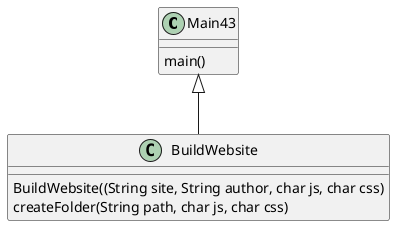 @startuml
'https://plantuml.com/class-diagram



 Main43 <|-- BuildWebsite

 Main43 : main()
 BuildWebsite : BuildWebsite((String site, String author, char js, char css)
 BuildWebsite : createFolder(String path, char js, char css)


@enduml